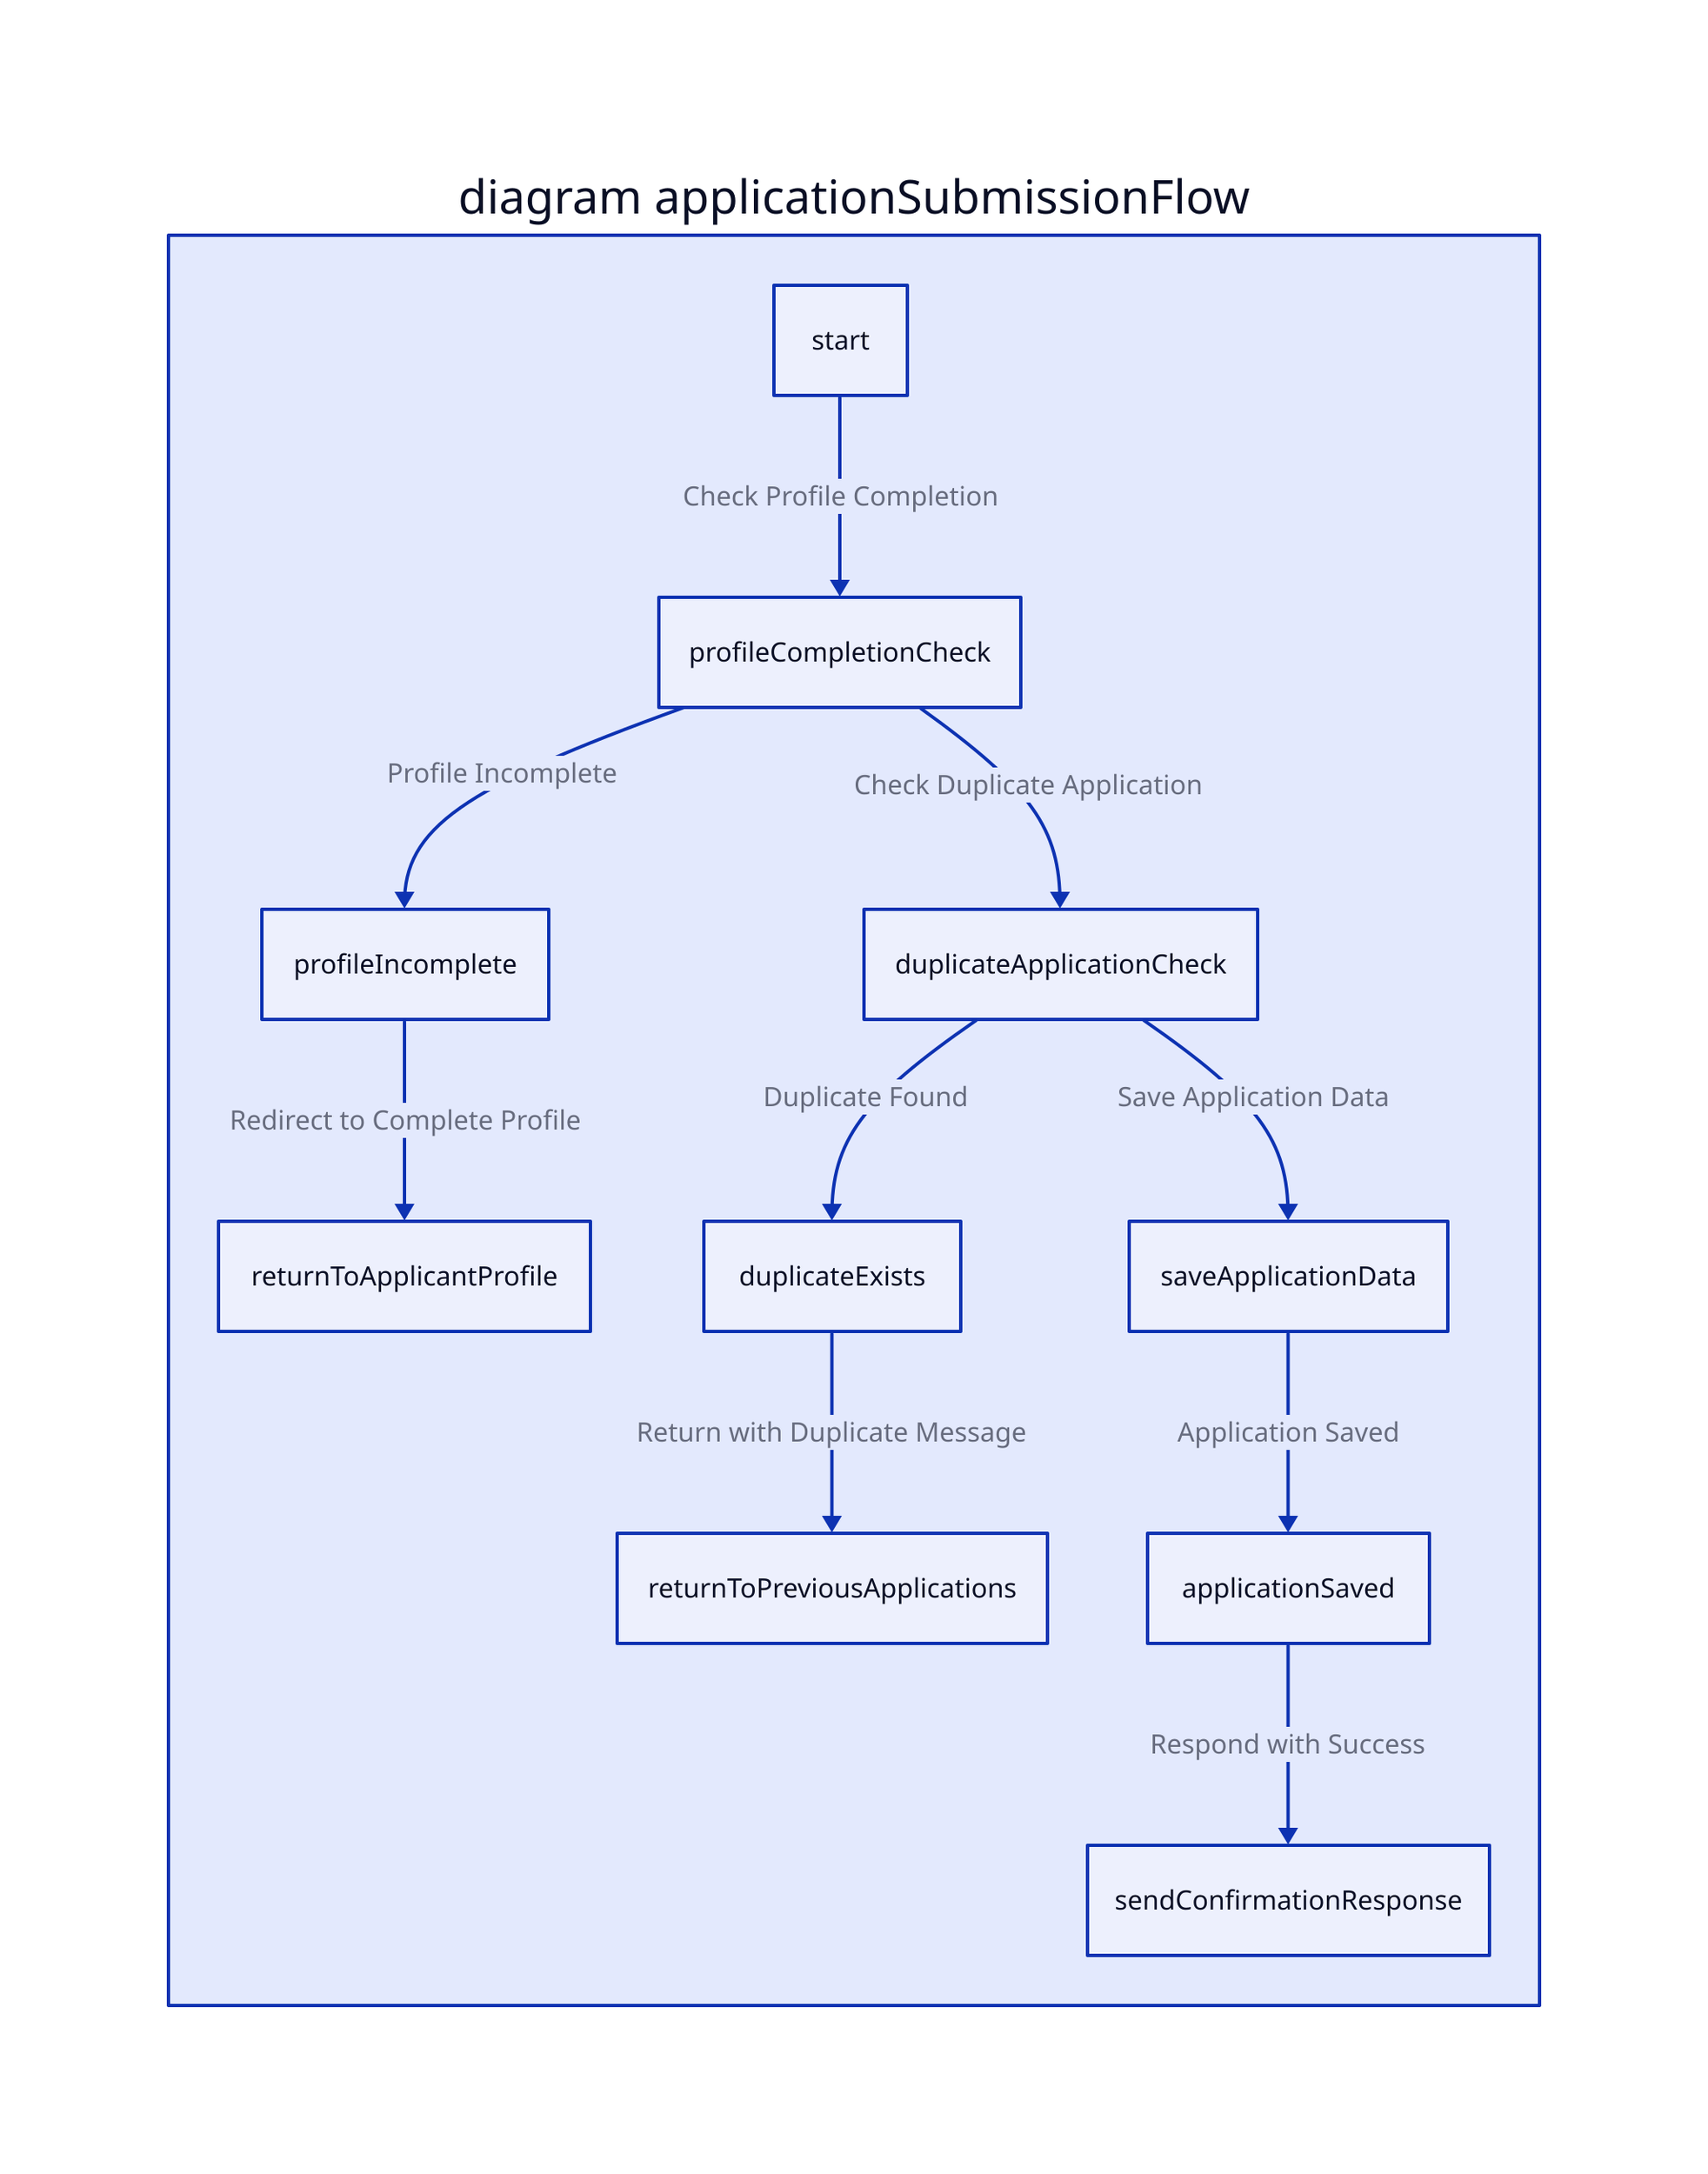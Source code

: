 diagram applicationSubmissionFlow {
  start -> profileCompletionCheck: "Check Profile Completion"
  profileCompletionCheck -> profileIncomplete: "Profile Incomplete"
  profileIncomplete -> returnToApplicantProfile: "Redirect to Complete Profile"
  
  profileCompletionCheck -> duplicateApplicationCheck: "Check Duplicate Application"
  duplicateApplicationCheck -> duplicateExists: "Duplicate Found"
  duplicateExists -> returnToPreviousApplications: "Return with Duplicate Message"
  
  duplicateApplicationCheck -> saveApplicationData: "Save Application Data"
  saveApplicationData -> applicationSaved: "Application Saved"
  applicationSaved -> sendConfirmationResponse: "Respond with Success"
}
